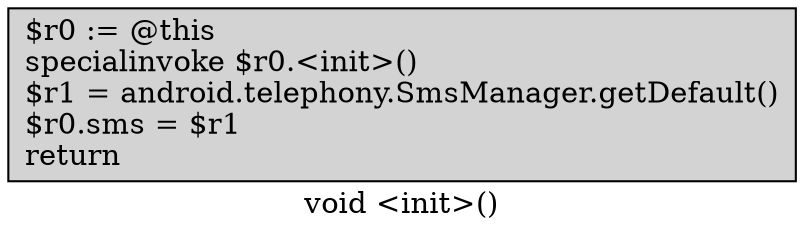 digraph "void <init>()" {
    label="void <init>()";
    node [shape=box];
    "0" [style=filled,fillcolor=gray,style=filled,fillcolor=lightgray,label="$r0 := @this\lspecialinvoke $r0.<init>()\l$r1 = android.telephony.SmsManager.getDefault()\l$r0.sms = $r1\lreturn\l",];
}
